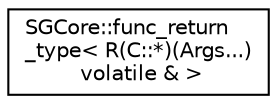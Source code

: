 digraph "Graphical Class Hierarchy"
{
 // LATEX_PDF_SIZE
  edge [fontname="Helvetica",fontsize="10",labelfontname="Helvetica",labelfontsize="10"];
  node [fontname="Helvetica",fontsize="10",shape=record];
  rankdir="LR";
  Node0 [label="SGCore::func_return\l_type\< R(C::*)(Args...)\l volatile & \>",height=0.2,width=0.4,color="black", fillcolor="white", style="filled",URL="$structSGCore_1_1func__return__type_3_01R_07C_1_1_5_08_07Args_8_8_8_08_01volatile_01_6_01_4.html",tooltip=" "];
}
